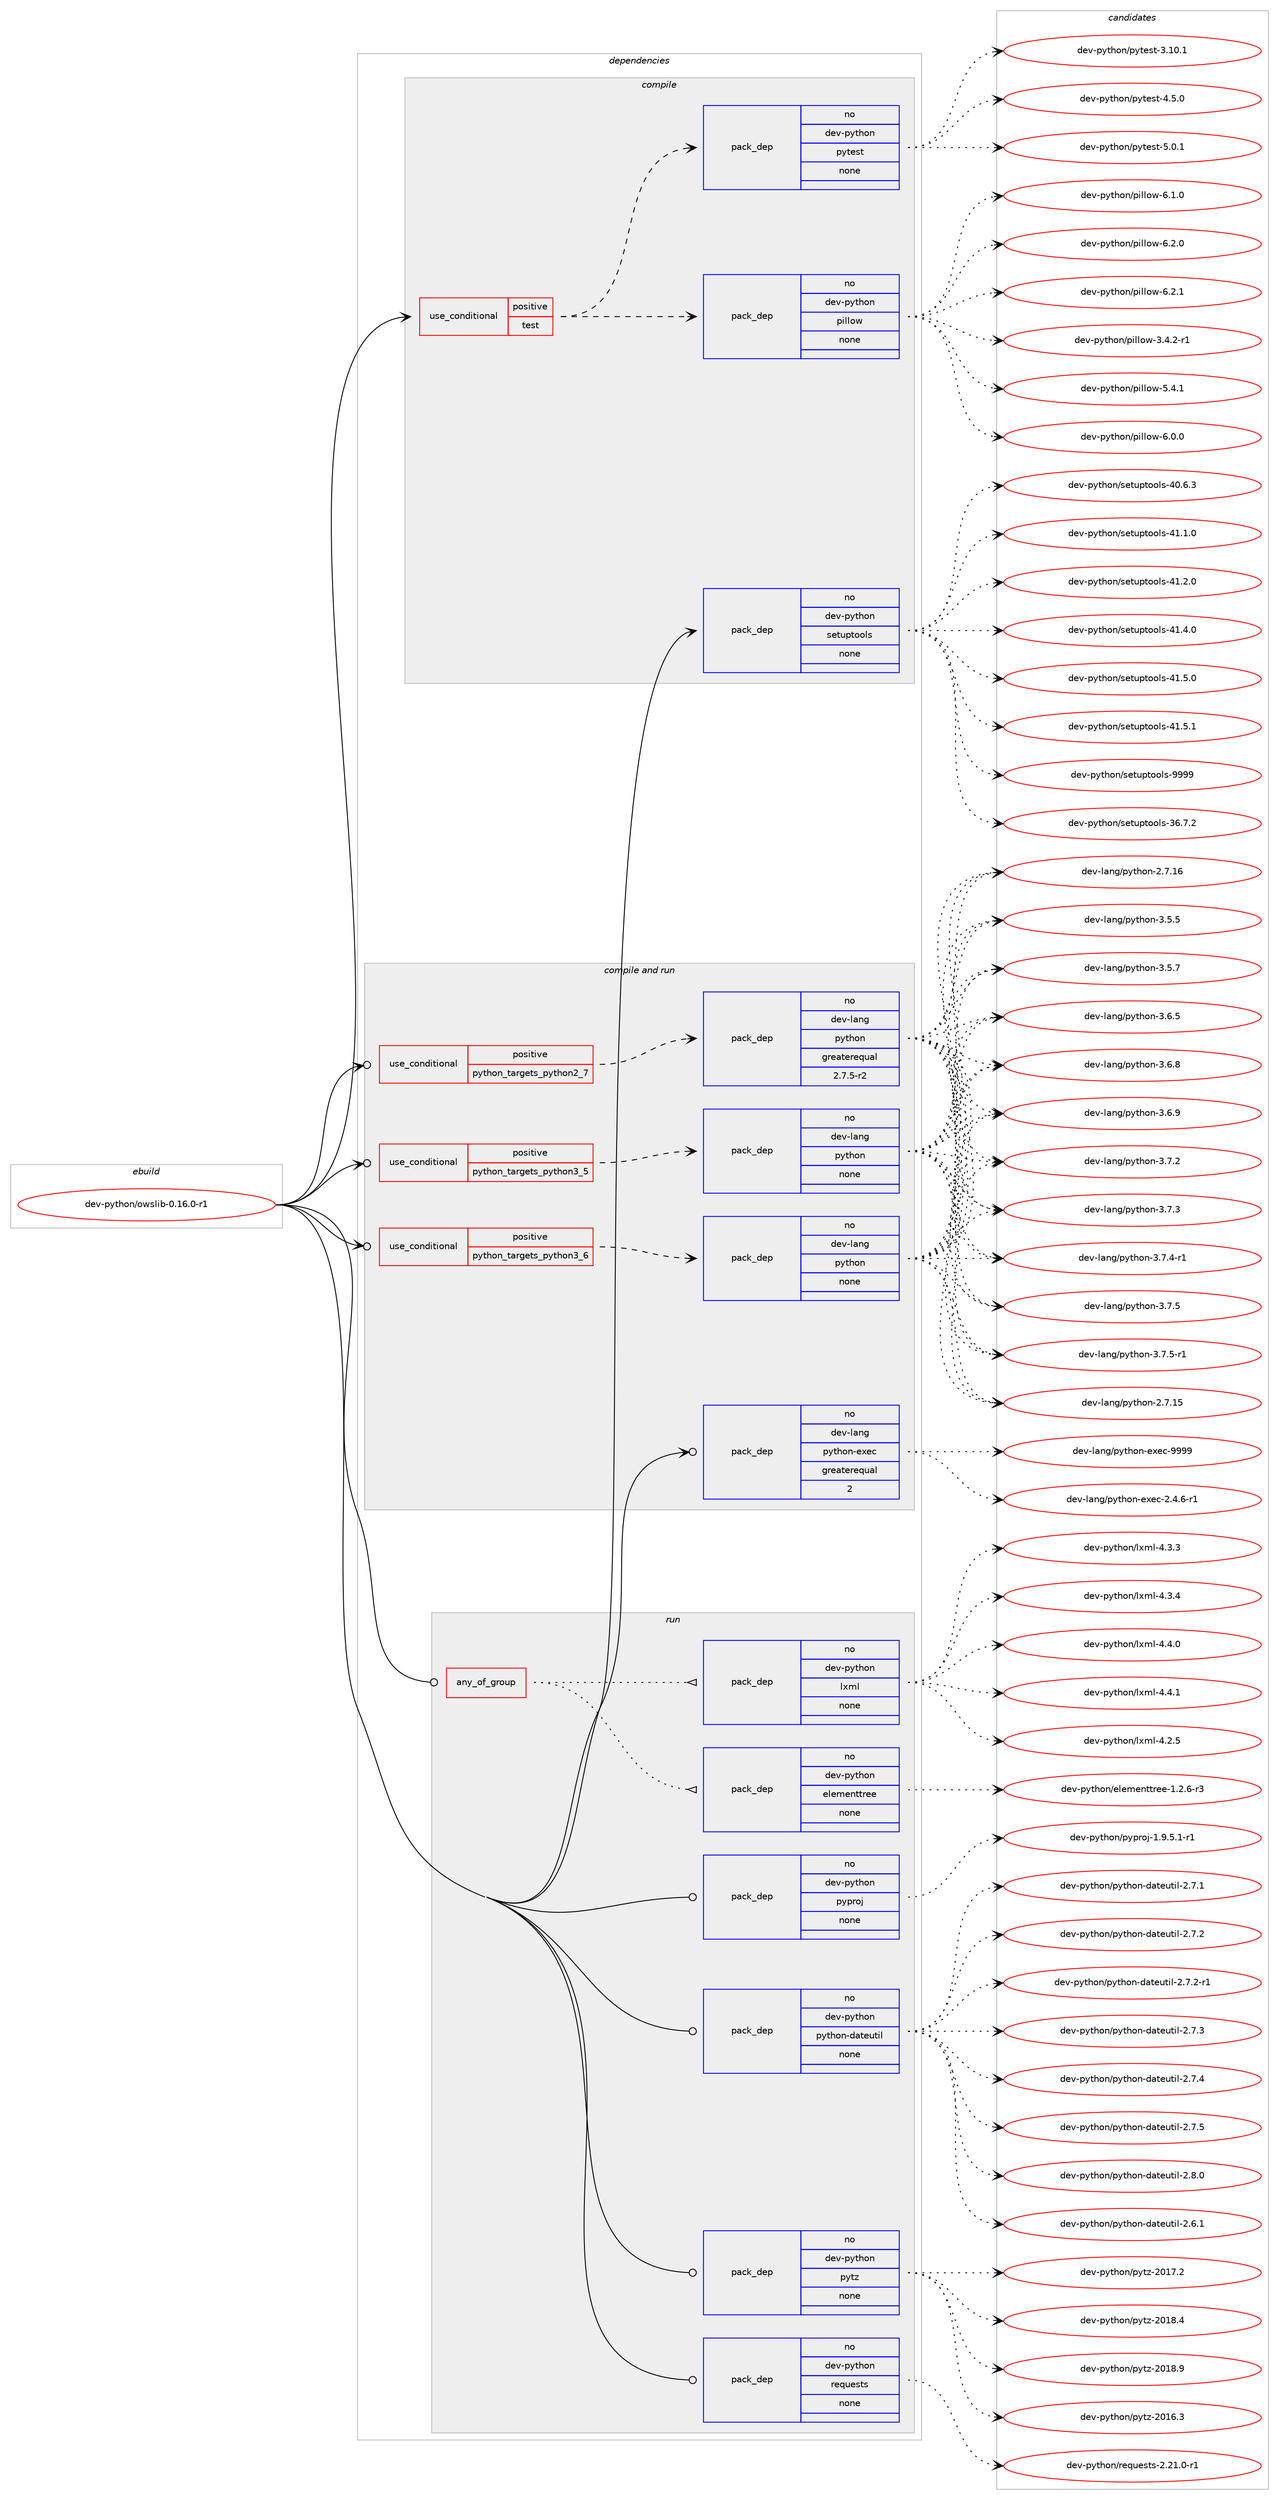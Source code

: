 digraph prolog {

# *************
# Graph options
# *************

newrank=true;
concentrate=true;
compound=true;
graph [rankdir=LR,fontname=Helvetica,fontsize=10,ranksep=1.5];#, ranksep=2.5, nodesep=0.2];
edge  [arrowhead=vee];
node  [fontname=Helvetica,fontsize=10];

# **********
# The ebuild
# **********

subgraph cluster_leftcol {
color=gray;
rank=same;
label=<<i>ebuild</i>>;
id [label="dev-python/owslib-0.16.0-r1", color=red, width=4, href="../dev-python/owslib-0.16.0-r1.svg"];
}

# ****************
# The dependencies
# ****************

subgraph cluster_midcol {
color=gray;
label=<<i>dependencies</i>>;
subgraph cluster_compile {
fillcolor="#eeeeee";
style=filled;
label=<<i>compile</i>>;
subgraph cond143957 {
dependency620037 [label=<<TABLE BORDER="0" CELLBORDER="1" CELLSPACING="0" CELLPADDING="4"><TR><TD ROWSPAN="3" CELLPADDING="10">use_conditional</TD></TR><TR><TD>positive</TD></TR><TR><TD>test</TD></TR></TABLE>>, shape=none, color=red];
subgraph pack464270 {
dependency620038 [label=<<TABLE BORDER="0" CELLBORDER="1" CELLSPACING="0" CELLPADDING="4" WIDTH="220"><TR><TD ROWSPAN="6" CELLPADDING="30">pack_dep</TD></TR><TR><TD WIDTH="110">no</TD></TR><TR><TD>dev-python</TD></TR><TR><TD>pillow</TD></TR><TR><TD>none</TD></TR><TR><TD></TD></TR></TABLE>>, shape=none, color=blue];
}
dependency620037:e -> dependency620038:w [weight=20,style="dashed",arrowhead="vee"];
subgraph pack464271 {
dependency620039 [label=<<TABLE BORDER="0" CELLBORDER="1" CELLSPACING="0" CELLPADDING="4" WIDTH="220"><TR><TD ROWSPAN="6" CELLPADDING="30">pack_dep</TD></TR><TR><TD WIDTH="110">no</TD></TR><TR><TD>dev-python</TD></TR><TR><TD>pytest</TD></TR><TR><TD>none</TD></TR><TR><TD></TD></TR></TABLE>>, shape=none, color=blue];
}
dependency620037:e -> dependency620039:w [weight=20,style="dashed",arrowhead="vee"];
}
id:e -> dependency620037:w [weight=20,style="solid",arrowhead="vee"];
subgraph pack464272 {
dependency620040 [label=<<TABLE BORDER="0" CELLBORDER="1" CELLSPACING="0" CELLPADDING="4" WIDTH="220"><TR><TD ROWSPAN="6" CELLPADDING="30">pack_dep</TD></TR><TR><TD WIDTH="110">no</TD></TR><TR><TD>dev-python</TD></TR><TR><TD>setuptools</TD></TR><TR><TD>none</TD></TR><TR><TD></TD></TR></TABLE>>, shape=none, color=blue];
}
id:e -> dependency620040:w [weight=20,style="solid",arrowhead="vee"];
}
subgraph cluster_compileandrun {
fillcolor="#eeeeee";
style=filled;
label=<<i>compile and run</i>>;
subgraph cond143958 {
dependency620041 [label=<<TABLE BORDER="0" CELLBORDER="1" CELLSPACING="0" CELLPADDING="4"><TR><TD ROWSPAN="3" CELLPADDING="10">use_conditional</TD></TR><TR><TD>positive</TD></TR><TR><TD>python_targets_python2_7</TD></TR></TABLE>>, shape=none, color=red];
subgraph pack464273 {
dependency620042 [label=<<TABLE BORDER="0" CELLBORDER="1" CELLSPACING="0" CELLPADDING="4" WIDTH="220"><TR><TD ROWSPAN="6" CELLPADDING="30">pack_dep</TD></TR><TR><TD WIDTH="110">no</TD></TR><TR><TD>dev-lang</TD></TR><TR><TD>python</TD></TR><TR><TD>greaterequal</TD></TR><TR><TD>2.7.5-r2</TD></TR></TABLE>>, shape=none, color=blue];
}
dependency620041:e -> dependency620042:w [weight=20,style="dashed",arrowhead="vee"];
}
id:e -> dependency620041:w [weight=20,style="solid",arrowhead="odotvee"];
subgraph cond143959 {
dependency620043 [label=<<TABLE BORDER="0" CELLBORDER="1" CELLSPACING="0" CELLPADDING="4"><TR><TD ROWSPAN="3" CELLPADDING="10">use_conditional</TD></TR><TR><TD>positive</TD></TR><TR><TD>python_targets_python3_5</TD></TR></TABLE>>, shape=none, color=red];
subgraph pack464274 {
dependency620044 [label=<<TABLE BORDER="0" CELLBORDER="1" CELLSPACING="0" CELLPADDING="4" WIDTH="220"><TR><TD ROWSPAN="6" CELLPADDING="30">pack_dep</TD></TR><TR><TD WIDTH="110">no</TD></TR><TR><TD>dev-lang</TD></TR><TR><TD>python</TD></TR><TR><TD>none</TD></TR><TR><TD></TD></TR></TABLE>>, shape=none, color=blue];
}
dependency620043:e -> dependency620044:w [weight=20,style="dashed",arrowhead="vee"];
}
id:e -> dependency620043:w [weight=20,style="solid",arrowhead="odotvee"];
subgraph cond143960 {
dependency620045 [label=<<TABLE BORDER="0" CELLBORDER="1" CELLSPACING="0" CELLPADDING="4"><TR><TD ROWSPAN="3" CELLPADDING="10">use_conditional</TD></TR><TR><TD>positive</TD></TR><TR><TD>python_targets_python3_6</TD></TR></TABLE>>, shape=none, color=red];
subgraph pack464275 {
dependency620046 [label=<<TABLE BORDER="0" CELLBORDER="1" CELLSPACING="0" CELLPADDING="4" WIDTH="220"><TR><TD ROWSPAN="6" CELLPADDING="30">pack_dep</TD></TR><TR><TD WIDTH="110">no</TD></TR><TR><TD>dev-lang</TD></TR><TR><TD>python</TD></TR><TR><TD>none</TD></TR><TR><TD></TD></TR></TABLE>>, shape=none, color=blue];
}
dependency620045:e -> dependency620046:w [weight=20,style="dashed",arrowhead="vee"];
}
id:e -> dependency620045:w [weight=20,style="solid",arrowhead="odotvee"];
subgraph pack464276 {
dependency620047 [label=<<TABLE BORDER="0" CELLBORDER="1" CELLSPACING="0" CELLPADDING="4" WIDTH="220"><TR><TD ROWSPAN="6" CELLPADDING="30">pack_dep</TD></TR><TR><TD WIDTH="110">no</TD></TR><TR><TD>dev-lang</TD></TR><TR><TD>python-exec</TD></TR><TR><TD>greaterequal</TD></TR><TR><TD>2</TD></TR></TABLE>>, shape=none, color=blue];
}
id:e -> dependency620047:w [weight=20,style="solid",arrowhead="odotvee"];
}
subgraph cluster_run {
fillcolor="#eeeeee";
style=filled;
label=<<i>run</i>>;
subgraph any11437 {
dependency620048 [label=<<TABLE BORDER="0" CELLBORDER="1" CELLSPACING="0" CELLPADDING="4"><TR><TD CELLPADDING="10">any_of_group</TD></TR></TABLE>>, shape=none, color=red];subgraph pack464277 {
dependency620049 [label=<<TABLE BORDER="0" CELLBORDER="1" CELLSPACING="0" CELLPADDING="4" WIDTH="220"><TR><TD ROWSPAN="6" CELLPADDING="30">pack_dep</TD></TR><TR><TD WIDTH="110">no</TD></TR><TR><TD>dev-python</TD></TR><TR><TD>elementtree</TD></TR><TR><TD>none</TD></TR><TR><TD></TD></TR></TABLE>>, shape=none, color=blue];
}
dependency620048:e -> dependency620049:w [weight=20,style="dotted",arrowhead="oinv"];
subgraph pack464278 {
dependency620050 [label=<<TABLE BORDER="0" CELLBORDER="1" CELLSPACING="0" CELLPADDING="4" WIDTH="220"><TR><TD ROWSPAN="6" CELLPADDING="30">pack_dep</TD></TR><TR><TD WIDTH="110">no</TD></TR><TR><TD>dev-python</TD></TR><TR><TD>lxml</TD></TR><TR><TD>none</TD></TR><TR><TD></TD></TR></TABLE>>, shape=none, color=blue];
}
dependency620048:e -> dependency620050:w [weight=20,style="dotted",arrowhead="oinv"];
}
id:e -> dependency620048:w [weight=20,style="solid",arrowhead="odot"];
subgraph pack464279 {
dependency620051 [label=<<TABLE BORDER="0" CELLBORDER="1" CELLSPACING="0" CELLPADDING="4" WIDTH="220"><TR><TD ROWSPAN="6" CELLPADDING="30">pack_dep</TD></TR><TR><TD WIDTH="110">no</TD></TR><TR><TD>dev-python</TD></TR><TR><TD>pyproj</TD></TR><TR><TD>none</TD></TR><TR><TD></TD></TR></TABLE>>, shape=none, color=blue];
}
id:e -> dependency620051:w [weight=20,style="solid",arrowhead="odot"];
subgraph pack464280 {
dependency620052 [label=<<TABLE BORDER="0" CELLBORDER="1" CELLSPACING="0" CELLPADDING="4" WIDTH="220"><TR><TD ROWSPAN="6" CELLPADDING="30">pack_dep</TD></TR><TR><TD WIDTH="110">no</TD></TR><TR><TD>dev-python</TD></TR><TR><TD>python-dateutil</TD></TR><TR><TD>none</TD></TR><TR><TD></TD></TR></TABLE>>, shape=none, color=blue];
}
id:e -> dependency620052:w [weight=20,style="solid",arrowhead="odot"];
subgraph pack464281 {
dependency620053 [label=<<TABLE BORDER="0" CELLBORDER="1" CELLSPACING="0" CELLPADDING="4" WIDTH="220"><TR><TD ROWSPAN="6" CELLPADDING="30">pack_dep</TD></TR><TR><TD WIDTH="110">no</TD></TR><TR><TD>dev-python</TD></TR><TR><TD>pytz</TD></TR><TR><TD>none</TD></TR><TR><TD></TD></TR></TABLE>>, shape=none, color=blue];
}
id:e -> dependency620053:w [weight=20,style="solid",arrowhead="odot"];
subgraph pack464282 {
dependency620054 [label=<<TABLE BORDER="0" CELLBORDER="1" CELLSPACING="0" CELLPADDING="4" WIDTH="220"><TR><TD ROWSPAN="6" CELLPADDING="30">pack_dep</TD></TR><TR><TD WIDTH="110">no</TD></TR><TR><TD>dev-python</TD></TR><TR><TD>requests</TD></TR><TR><TD>none</TD></TR><TR><TD></TD></TR></TABLE>>, shape=none, color=blue];
}
id:e -> dependency620054:w [weight=20,style="solid",arrowhead="odot"];
}
}

# **************
# The candidates
# **************

subgraph cluster_choices {
rank=same;
color=gray;
label=<<i>candidates</i>>;

subgraph choice464270 {
color=black;
nodesep=1;
choice10010111845112121116104111110471121051081081111194551465246504511449 [label="dev-python/pillow-3.4.2-r1", color=red, width=4,href="../dev-python/pillow-3.4.2-r1.svg"];
choice1001011184511212111610411111047112105108108111119455346524649 [label="dev-python/pillow-5.4.1", color=red, width=4,href="../dev-python/pillow-5.4.1.svg"];
choice1001011184511212111610411111047112105108108111119455446484648 [label="dev-python/pillow-6.0.0", color=red, width=4,href="../dev-python/pillow-6.0.0.svg"];
choice1001011184511212111610411111047112105108108111119455446494648 [label="dev-python/pillow-6.1.0", color=red, width=4,href="../dev-python/pillow-6.1.0.svg"];
choice1001011184511212111610411111047112105108108111119455446504648 [label="dev-python/pillow-6.2.0", color=red, width=4,href="../dev-python/pillow-6.2.0.svg"];
choice1001011184511212111610411111047112105108108111119455446504649 [label="dev-python/pillow-6.2.1", color=red, width=4,href="../dev-python/pillow-6.2.1.svg"];
dependency620038:e -> choice10010111845112121116104111110471121051081081111194551465246504511449:w [style=dotted,weight="100"];
dependency620038:e -> choice1001011184511212111610411111047112105108108111119455346524649:w [style=dotted,weight="100"];
dependency620038:e -> choice1001011184511212111610411111047112105108108111119455446484648:w [style=dotted,weight="100"];
dependency620038:e -> choice1001011184511212111610411111047112105108108111119455446494648:w [style=dotted,weight="100"];
dependency620038:e -> choice1001011184511212111610411111047112105108108111119455446504648:w [style=dotted,weight="100"];
dependency620038:e -> choice1001011184511212111610411111047112105108108111119455446504649:w [style=dotted,weight="100"];
}
subgraph choice464271 {
color=black;
nodesep=1;
choice100101118451121211161041111104711212111610111511645514649484649 [label="dev-python/pytest-3.10.1", color=red, width=4,href="../dev-python/pytest-3.10.1.svg"];
choice1001011184511212111610411111047112121116101115116455246534648 [label="dev-python/pytest-4.5.0", color=red, width=4,href="../dev-python/pytest-4.5.0.svg"];
choice1001011184511212111610411111047112121116101115116455346484649 [label="dev-python/pytest-5.0.1", color=red, width=4,href="../dev-python/pytest-5.0.1.svg"];
dependency620039:e -> choice100101118451121211161041111104711212111610111511645514649484649:w [style=dotted,weight="100"];
dependency620039:e -> choice1001011184511212111610411111047112121116101115116455246534648:w [style=dotted,weight="100"];
dependency620039:e -> choice1001011184511212111610411111047112121116101115116455346484649:w [style=dotted,weight="100"];
}
subgraph choice464272 {
color=black;
nodesep=1;
choice100101118451121211161041111104711510111611711211611111110811545515446554650 [label="dev-python/setuptools-36.7.2", color=red, width=4,href="../dev-python/setuptools-36.7.2.svg"];
choice100101118451121211161041111104711510111611711211611111110811545524846544651 [label="dev-python/setuptools-40.6.3", color=red, width=4,href="../dev-python/setuptools-40.6.3.svg"];
choice100101118451121211161041111104711510111611711211611111110811545524946494648 [label="dev-python/setuptools-41.1.0", color=red, width=4,href="../dev-python/setuptools-41.1.0.svg"];
choice100101118451121211161041111104711510111611711211611111110811545524946504648 [label="dev-python/setuptools-41.2.0", color=red, width=4,href="../dev-python/setuptools-41.2.0.svg"];
choice100101118451121211161041111104711510111611711211611111110811545524946524648 [label="dev-python/setuptools-41.4.0", color=red, width=4,href="../dev-python/setuptools-41.4.0.svg"];
choice100101118451121211161041111104711510111611711211611111110811545524946534648 [label="dev-python/setuptools-41.5.0", color=red, width=4,href="../dev-python/setuptools-41.5.0.svg"];
choice100101118451121211161041111104711510111611711211611111110811545524946534649 [label="dev-python/setuptools-41.5.1", color=red, width=4,href="../dev-python/setuptools-41.5.1.svg"];
choice10010111845112121116104111110471151011161171121161111111081154557575757 [label="dev-python/setuptools-9999", color=red, width=4,href="../dev-python/setuptools-9999.svg"];
dependency620040:e -> choice100101118451121211161041111104711510111611711211611111110811545515446554650:w [style=dotted,weight="100"];
dependency620040:e -> choice100101118451121211161041111104711510111611711211611111110811545524846544651:w [style=dotted,weight="100"];
dependency620040:e -> choice100101118451121211161041111104711510111611711211611111110811545524946494648:w [style=dotted,weight="100"];
dependency620040:e -> choice100101118451121211161041111104711510111611711211611111110811545524946504648:w [style=dotted,weight="100"];
dependency620040:e -> choice100101118451121211161041111104711510111611711211611111110811545524946524648:w [style=dotted,weight="100"];
dependency620040:e -> choice100101118451121211161041111104711510111611711211611111110811545524946534648:w [style=dotted,weight="100"];
dependency620040:e -> choice100101118451121211161041111104711510111611711211611111110811545524946534649:w [style=dotted,weight="100"];
dependency620040:e -> choice10010111845112121116104111110471151011161171121161111111081154557575757:w [style=dotted,weight="100"];
}
subgraph choice464273 {
color=black;
nodesep=1;
choice10010111845108971101034711212111610411111045504655464953 [label="dev-lang/python-2.7.15", color=red, width=4,href="../dev-lang/python-2.7.15.svg"];
choice10010111845108971101034711212111610411111045504655464954 [label="dev-lang/python-2.7.16", color=red, width=4,href="../dev-lang/python-2.7.16.svg"];
choice100101118451089711010347112121116104111110455146534653 [label="dev-lang/python-3.5.5", color=red, width=4,href="../dev-lang/python-3.5.5.svg"];
choice100101118451089711010347112121116104111110455146534655 [label="dev-lang/python-3.5.7", color=red, width=4,href="../dev-lang/python-3.5.7.svg"];
choice100101118451089711010347112121116104111110455146544653 [label="dev-lang/python-3.6.5", color=red, width=4,href="../dev-lang/python-3.6.5.svg"];
choice100101118451089711010347112121116104111110455146544656 [label="dev-lang/python-3.6.8", color=red, width=4,href="../dev-lang/python-3.6.8.svg"];
choice100101118451089711010347112121116104111110455146544657 [label="dev-lang/python-3.6.9", color=red, width=4,href="../dev-lang/python-3.6.9.svg"];
choice100101118451089711010347112121116104111110455146554650 [label="dev-lang/python-3.7.2", color=red, width=4,href="../dev-lang/python-3.7.2.svg"];
choice100101118451089711010347112121116104111110455146554651 [label="dev-lang/python-3.7.3", color=red, width=4,href="../dev-lang/python-3.7.3.svg"];
choice1001011184510897110103471121211161041111104551465546524511449 [label="dev-lang/python-3.7.4-r1", color=red, width=4,href="../dev-lang/python-3.7.4-r1.svg"];
choice100101118451089711010347112121116104111110455146554653 [label="dev-lang/python-3.7.5", color=red, width=4,href="../dev-lang/python-3.7.5.svg"];
choice1001011184510897110103471121211161041111104551465546534511449 [label="dev-lang/python-3.7.5-r1", color=red, width=4,href="../dev-lang/python-3.7.5-r1.svg"];
dependency620042:e -> choice10010111845108971101034711212111610411111045504655464953:w [style=dotted,weight="100"];
dependency620042:e -> choice10010111845108971101034711212111610411111045504655464954:w [style=dotted,weight="100"];
dependency620042:e -> choice100101118451089711010347112121116104111110455146534653:w [style=dotted,weight="100"];
dependency620042:e -> choice100101118451089711010347112121116104111110455146534655:w [style=dotted,weight="100"];
dependency620042:e -> choice100101118451089711010347112121116104111110455146544653:w [style=dotted,weight="100"];
dependency620042:e -> choice100101118451089711010347112121116104111110455146544656:w [style=dotted,weight="100"];
dependency620042:e -> choice100101118451089711010347112121116104111110455146544657:w [style=dotted,weight="100"];
dependency620042:e -> choice100101118451089711010347112121116104111110455146554650:w [style=dotted,weight="100"];
dependency620042:e -> choice100101118451089711010347112121116104111110455146554651:w [style=dotted,weight="100"];
dependency620042:e -> choice1001011184510897110103471121211161041111104551465546524511449:w [style=dotted,weight="100"];
dependency620042:e -> choice100101118451089711010347112121116104111110455146554653:w [style=dotted,weight="100"];
dependency620042:e -> choice1001011184510897110103471121211161041111104551465546534511449:w [style=dotted,weight="100"];
}
subgraph choice464274 {
color=black;
nodesep=1;
choice10010111845108971101034711212111610411111045504655464953 [label="dev-lang/python-2.7.15", color=red, width=4,href="../dev-lang/python-2.7.15.svg"];
choice10010111845108971101034711212111610411111045504655464954 [label="dev-lang/python-2.7.16", color=red, width=4,href="../dev-lang/python-2.7.16.svg"];
choice100101118451089711010347112121116104111110455146534653 [label="dev-lang/python-3.5.5", color=red, width=4,href="../dev-lang/python-3.5.5.svg"];
choice100101118451089711010347112121116104111110455146534655 [label="dev-lang/python-3.5.7", color=red, width=4,href="../dev-lang/python-3.5.7.svg"];
choice100101118451089711010347112121116104111110455146544653 [label="dev-lang/python-3.6.5", color=red, width=4,href="../dev-lang/python-3.6.5.svg"];
choice100101118451089711010347112121116104111110455146544656 [label="dev-lang/python-3.6.8", color=red, width=4,href="../dev-lang/python-3.6.8.svg"];
choice100101118451089711010347112121116104111110455146544657 [label="dev-lang/python-3.6.9", color=red, width=4,href="../dev-lang/python-3.6.9.svg"];
choice100101118451089711010347112121116104111110455146554650 [label="dev-lang/python-3.7.2", color=red, width=4,href="../dev-lang/python-3.7.2.svg"];
choice100101118451089711010347112121116104111110455146554651 [label="dev-lang/python-3.7.3", color=red, width=4,href="../dev-lang/python-3.7.3.svg"];
choice1001011184510897110103471121211161041111104551465546524511449 [label="dev-lang/python-3.7.4-r1", color=red, width=4,href="../dev-lang/python-3.7.4-r1.svg"];
choice100101118451089711010347112121116104111110455146554653 [label="dev-lang/python-3.7.5", color=red, width=4,href="../dev-lang/python-3.7.5.svg"];
choice1001011184510897110103471121211161041111104551465546534511449 [label="dev-lang/python-3.7.5-r1", color=red, width=4,href="../dev-lang/python-3.7.5-r1.svg"];
dependency620044:e -> choice10010111845108971101034711212111610411111045504655464953:w [style=dotted,weight="100"];
dependency620044:e -> choice10010111845108971101034711212111610411111045504655464954:w [style=dotted,weight="100"];
dependency620044:e -> choice100101118451089711010347112121116104111110455146534653:w [style=dotted,weight="100"];
dependency620044:e -> choice100101118451089711010347112121116104111110455146534655:w [style=dotted,weight="100"];
dependency620044:e -> choice100101118451089711010347112121116104111110455146544653:w [style=dotted,weight="100"];
dependency620044:e -> choice100101118451089711010347112121116104111110455146544656:w [style=dotted,weight="100"];
dependency620044:e -> choice100101118451089711010347112121116104111110455146544657:w [style=dotted,weight="100"];
dependency620044:e -> choice100101118451089711010347112121116104111110455146554650:w [style=dotted,weight="100"];
dependency620044:e -> choice100101118451089711010347112121116104111110455146554651:w [style=dotted,weight="100"];
dependency620044:e -> choice1001011184510897110103471121211161041111104551465546524511449:w [style=dotted,weight="100"];
dependency620044:e -> choice100101118451089711010347112121116104111110455146554653:w [style=dotted,weight="100"];
dependency620044:e -> choice1001011184510897110103471121211161041111104551465546534511449:w [style=dotted,weight="100"];
}
subgraph choice464275 {
color=black;
nodesep=1;
choice10010111845108971101034711212111610411111045504655464953 [label="dev-lang/python-2.7.15", color=red, width=4,href="../dev-lang/python-2.7.15.svg"];
choice10010111845108971101034711212111610411111045504655464954 [label="dev-lang/python-2.7.16", color=red, width=4,href="../dev-lang/python-2.7.16.svg"];
choice100101118451089711010347112121116104111110455146534653 [label="dev-lang/python-3.5.5", color=red, width=4,href="../dev-lang/python-3.5.5.svg"];
choice100101118451089711010347112121116104111110455146534655 [label="dev-lang/python-3.5.7", color=red, width=4,href="../dev-lang/python-3.5.7.svg"];
choice100101118451089711010347112121116104111110455146544653 [label="dev-lang/python-3.6.5", color=red, width=4,href="../dev-lang/python-3.6.5.svg"];
choice100101118451089711010347112121116104111110455146544656 [label="dev-lang/python-3.6.8", color=red, width=4,href="../dev-lang/python-3.6.8.svg"];
choice100101118451089711010347112121116104111110455146544657 [label="dev-lang/python-3.6.9", color=red, width=4,href="../dev-lang/python-3.6.9.svg"];
choice100101118451089711010347112121116104111110455146554650 [label="dev-lang/python-3.7.2", color=red, width=4,href="../dev-lang/python-3.7.2.svg"];
choice100101118451089711010347112121116104111110455146554651 [label="dev-lang/python-3.7.3", color=red, width=4,href="../dev-lang/python-3.7.3.svg"];
choice1001011184510897110103471121211161041111104551465546524511449 [label="dev-lang/python-3.7.4-r1", color=red, width=4,href="../dev-lang/python-3.7.4-r1.svg"];
choice100101118451089711010347112121116104111110455146554653 [label="dev-lang/python-3.7.5", color=red, width=4,href="../dev-lang/python-3.7.5.svg"];
choice1001011184510897110103471121211161041111104551465546534511449 [label="dev-lang/python-3.7.5-r1", color=red, width=4,href="../dev-lang/python-3.7.5-r1.svg"];
dependency620046:e -> choice10010111845108971101034711212111610411111045504655464953:w [style=dotted,weight="100"];
dependency620046:e -> choice10010111845108971101034711212111610411111045504655464954:w [style=dotted,weight="100"];
dependency620046:e -> choice100101118451089711010347112121116104111110455146534653:w [style=dotted,weight="100"];
dependency620046:e -> choice100101118451089711010347112121116104111110455146534655:w [style=dotted,weight="100"];
dependency620046:e -> choice100101118451089711010347112121116104111110455146544653:w [style=dotted,weight="100"];
dependency620046:e -> choice100101118451089711010347112121116104111110455146544656:w [style=dotted,weight="100"];
dependency620046:e -> choice100101118451089711010347112121116104111110455146544657:w [style=dotted,weight="100"];
dependency620046:e -> choice100101118451089711010347112121116104111110455146554650:w [style=dotted,weight="100"];
dependency620046:e -> choice100101118451089711010347112121116104111110455146554651:w [style=dotted,weight="100"];
dependency620046:e -> choice1001011184510897110103471121211161041111104551465546524511449:w [style=dotted,weight="100"];
dependency620046:e -> choice100101118451089711010347112121116104111110455146554653:w [style=dotted,weight="100"];
dependency620046:e -> choice1001011184510897110103471121211161041111104551465546534511449:w [style=dotted,weight="100"];
}
subgraph choice464276 {
color=black;
nodesep=1;
choice10010111845108971101034711212111610411111045101120101994550465246544511449 [label="dev-lang/python-exec-2.4.6-r1", color=red, width=4,href="../dev-lang/python-exec-2.4.6-r1.svg"];
choice10010111845108971101034711212111610411111045101120101994557575757 [label="dev-lang/python-exec-9999", color=red, width=4,href="../dev-lang/python-exec-9999.svg"];
dependency620047:e -> choice10010111845108971101034711212111610411111045101120101994550465246544511449:w [style=dotted,weight="100"];
dependency620047:e -> choice10010111845108971101034711212111610411111045101120101994557575757:w [style=dotted,weight="100"];
}
subgraph choice464277 {
color=black;
nodesep=1;
choice10010111845112121116104111110471011081011091011101161161141011014549465046544511451 [label="dev-python/elementtree-1.2.6-r3", color=red, width=4,href="../dev-python/elementtree-1.2.6-r3.svg"];
dependency620049:e -> choice10010111845112121116104111110471011081011091011101161161141011014549465046544511451:w [style=dotted,weight="100"];
}
subgraph choice464278 {
color=black;
nodesep=1;
choice1001011184511212111610411111047108120109108455246504653 [label="dev-python/lxml-4.2.5", color=red, width=4,href="../dev-python/lxml-4.2.5.svg"];
choice1001011184511212111610411111047108120109108455246514651 [label="dev-python/lxml-4.3.3", color=red, width=4,href="../dev-python/lxml-4.3.3.svg"];
choice1001011184511212111610411111047108120109108455246514652 [label="dev-python/lxml-4.3.4", color=red, width=4,href="../dev-python/lxml-4.3.4.svg"];
choice1001011184511212111610411111047108120109108455246524648 [label="dev-python/lxml-4.4.0", color=red, width=4,href="../dev-python/lxml-4.4.0.svg"];
choice1001011184511212111610411111047108120109108455246524649 [label="dev-python/lxml-4.4.1", color=red, width=4,href="../dev-python/lxml-4.4.1.svg"];
dependency620050:e -> choice1001011184511212111610411111047108120109108455246504653:w [style=dotted,weight="100"];
dependency620050:e -> choice1001011184511212111610411111047108120109108455246514651:w [style=dotted,weight="100"];
dependency620050:e -> choice1001011184511212111610411111047108120109108455246514652:w [style=dotted,weight="100"];
dependency620050:e -> choice1001011184511212111610411111047108120109108455246524648:w [style=dotted,weight="100"];
dependency620050:e -> choice1001011184511212111610411111047108120109108455246524649:w [style=dotted,weight="100"];
}
subgraph choice464279 {
color=black;
nodesep=1;
choice100101118451121211161041111104711212111211411110645494657465346494511449 [label="dev-python/pyproj-1.9.5.1-r1", color=red, width=4,href="../dev-python/pyproj-1.9.5.1-r1.svg"];
dependency620051:e -> choice100101118451121211161041111104711212111211411110645494657465346494511449:w [style=dotted,weight="100"];
}
subgraph choice464280 {
color=black;
nodesep=1;
choice10010111845112121116104111110471121211161041111104510097116101117116105108455046544649 [label="dev-python/python-dateutil-2.6.1", color=red, width=4,href="../dev-python/python-dateutil-2.6.1.svg"];
choice10010111845112121116104111110471121211161041111104510097116101117116105108455046554649 [label="dev-python/python-dateutil-2.7.1", color=red, width=4,href="../dev-python/python-dateutil-2.7.1.svg"];
choice10010111845112121116104111110471121211161041111104510097116101117116105108455046554650 [label="dev-python/python-dateutil-2.7.2", color=red, width=4,href="../dev-python/python-dateutil-2.7.2.svg"];
choice100101118451121211161041111104711212111610411111045100971161011171161051084550465546504511449 [label="dev-python/python-dateutil-2.7.2-r1", color=red, width=4,href="../dev-python/python-dateutil-2.7.2-r1.svg"];
choice10010111845112121116104111110471121211161041111104510097116101117116105108455046554651 [label="dev-python/python-dateutil-2.7.3", color=red, width=4,href="../dev-python/python-dateutil-2.7.3.svg"];
choice10010111845112121116104111110471121211161041111104510097116101117116105108455046554652 [label="dev-python/python-dateutil-2.7.4", color=red, width=4,href="../dev-python/python-dateutil-2.7.4.svg"];
choice10010111845112121116104111110471121211161041111104510097116101117116105108455046554653 [label="dev-python/python-dateutil-2.7.5", color=red, width=4,href="../dev-python/python-dateutil-2.7.5.svg"];
choice10010111845112121116104111110471121211161041111104510097116101117116105108455046564648 [label="dev-python/python-dateutil-2.8.0", color=red, width=4,href="../dev-python/python-dateutil-2.8.0.svg"];
dependency620052:e -> choice10010111845112121116104111110471121211161041111104510097116101117116105108455046544649:w [style=dotted,weight="100"];
dependency620052:e -> choice10010111845112121116104111110471121211161041111104510097116101117116105108455046554649:w [style=dotted,weight="100"];
dependency620052:e -> choice10010111845112121116104111110471121211161041111104510097116101117116105108455046554650:w [style=dotted,weight="100"];
dependency620052:e -> choice100101118451121211161041111104711212111610411111045100971161011171161051084550465546504511449:w [style=dotted,weight="100"];
dependency620052:e -> choice10010111845112121116104111110471121211161041111104510097116101117116105108455046554651:w [style=dotted,weight="100"];
dependency620052:e -> choice10010111845112121116104111110471121211161041111104510097116101117116105108455046554652:w [style=dotted,weight="100"];
dependency620052:e -> choice10010111845112121116104111110471121211161041111104510097116101117116105108455046554653:w [style=dotted,weight="100"];
dependency620052:e -> choice10010111845112121116104111110471121211161041111104510097116101117116105108455046564648:w [style=dotted,weight="100"];
}
subgraph choice464281 {
color=black;
nodesep=1;
choice100101118451121211161041111104711212111612245504849544651 [label="dev-python/pytz-2016.3", color=red, width=4,href="../dev-python/pytz-2016.3.svg"];
choice100101118451121211161041111104711212111612245504849554650 [label="dev-python/pytz-2017.2", color=red, width=4,href="../dev-python/pytz-2017.2.svg"];
choice100101118451121211161041111104711212111612245504849564652 [label="dev-python/pytz-2018.4", color=red, width=4,href="../dev-python/pytz-2018.4.svg"];
choice100101118451121211161041111104711212111612245504849564657 [label="dev-python/pytz-2018.9", color=red, width=4,href="../dev-python/pytz-2018.9.svg"];
dependency620053:e -> choice100101118451121211161041111104711212111612245504849544651:w [style=dotted,weight="100"];
dependency620053:e -> choice100101118451121211161041111104711212111612245504849554650:w [style=dotted,weight="100"];
dependency620053:e -> choice100101118451121211161041111104711212111612245504849564652:w [style=dotted,weight="100"];
dependency620053:e -> choice100101118451121211161041111104711212111612245504849564657:w [style=dotted,weight="100"];
}
subgraph choice464282 {
color=black;
nodesep=1;
choice1001011184511212111610411111047114101113117101115116115455046504946484511449 [label="dev-python/requests-2.21.0-r1", color=red, width=4,href="../dev-python/requests-2.21.0-r1.svg"];
dependency620054:e -> choice1001011184511212111610411111047114101113117101115116115455046504946484511449:w [style=dotted,weight="100"];
}
}

}

